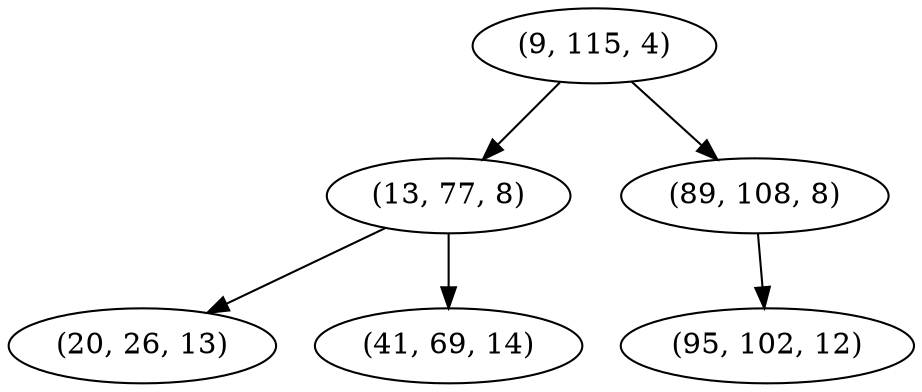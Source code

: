 digraph tree {
    "(9, 115, 4)";
    "(13, 77, 8)";
    "(20, 26, 13)";
    "(41, 69, 14)";
    "(89, 108, 8)";
    "(95, 102, 12)";
    "(9, 115, 4)" -> "(13, 77, 8)";
    "(9, 115, 4)" -> "(89, 108, 8)";
    "(13, 77, 8)" -> "(20, 26, 13)";
    "(13, 77, 8)" -> "(41, 69, 14)";
    "(89, 108, 8)" -> "(95, 102, 12)";
}
